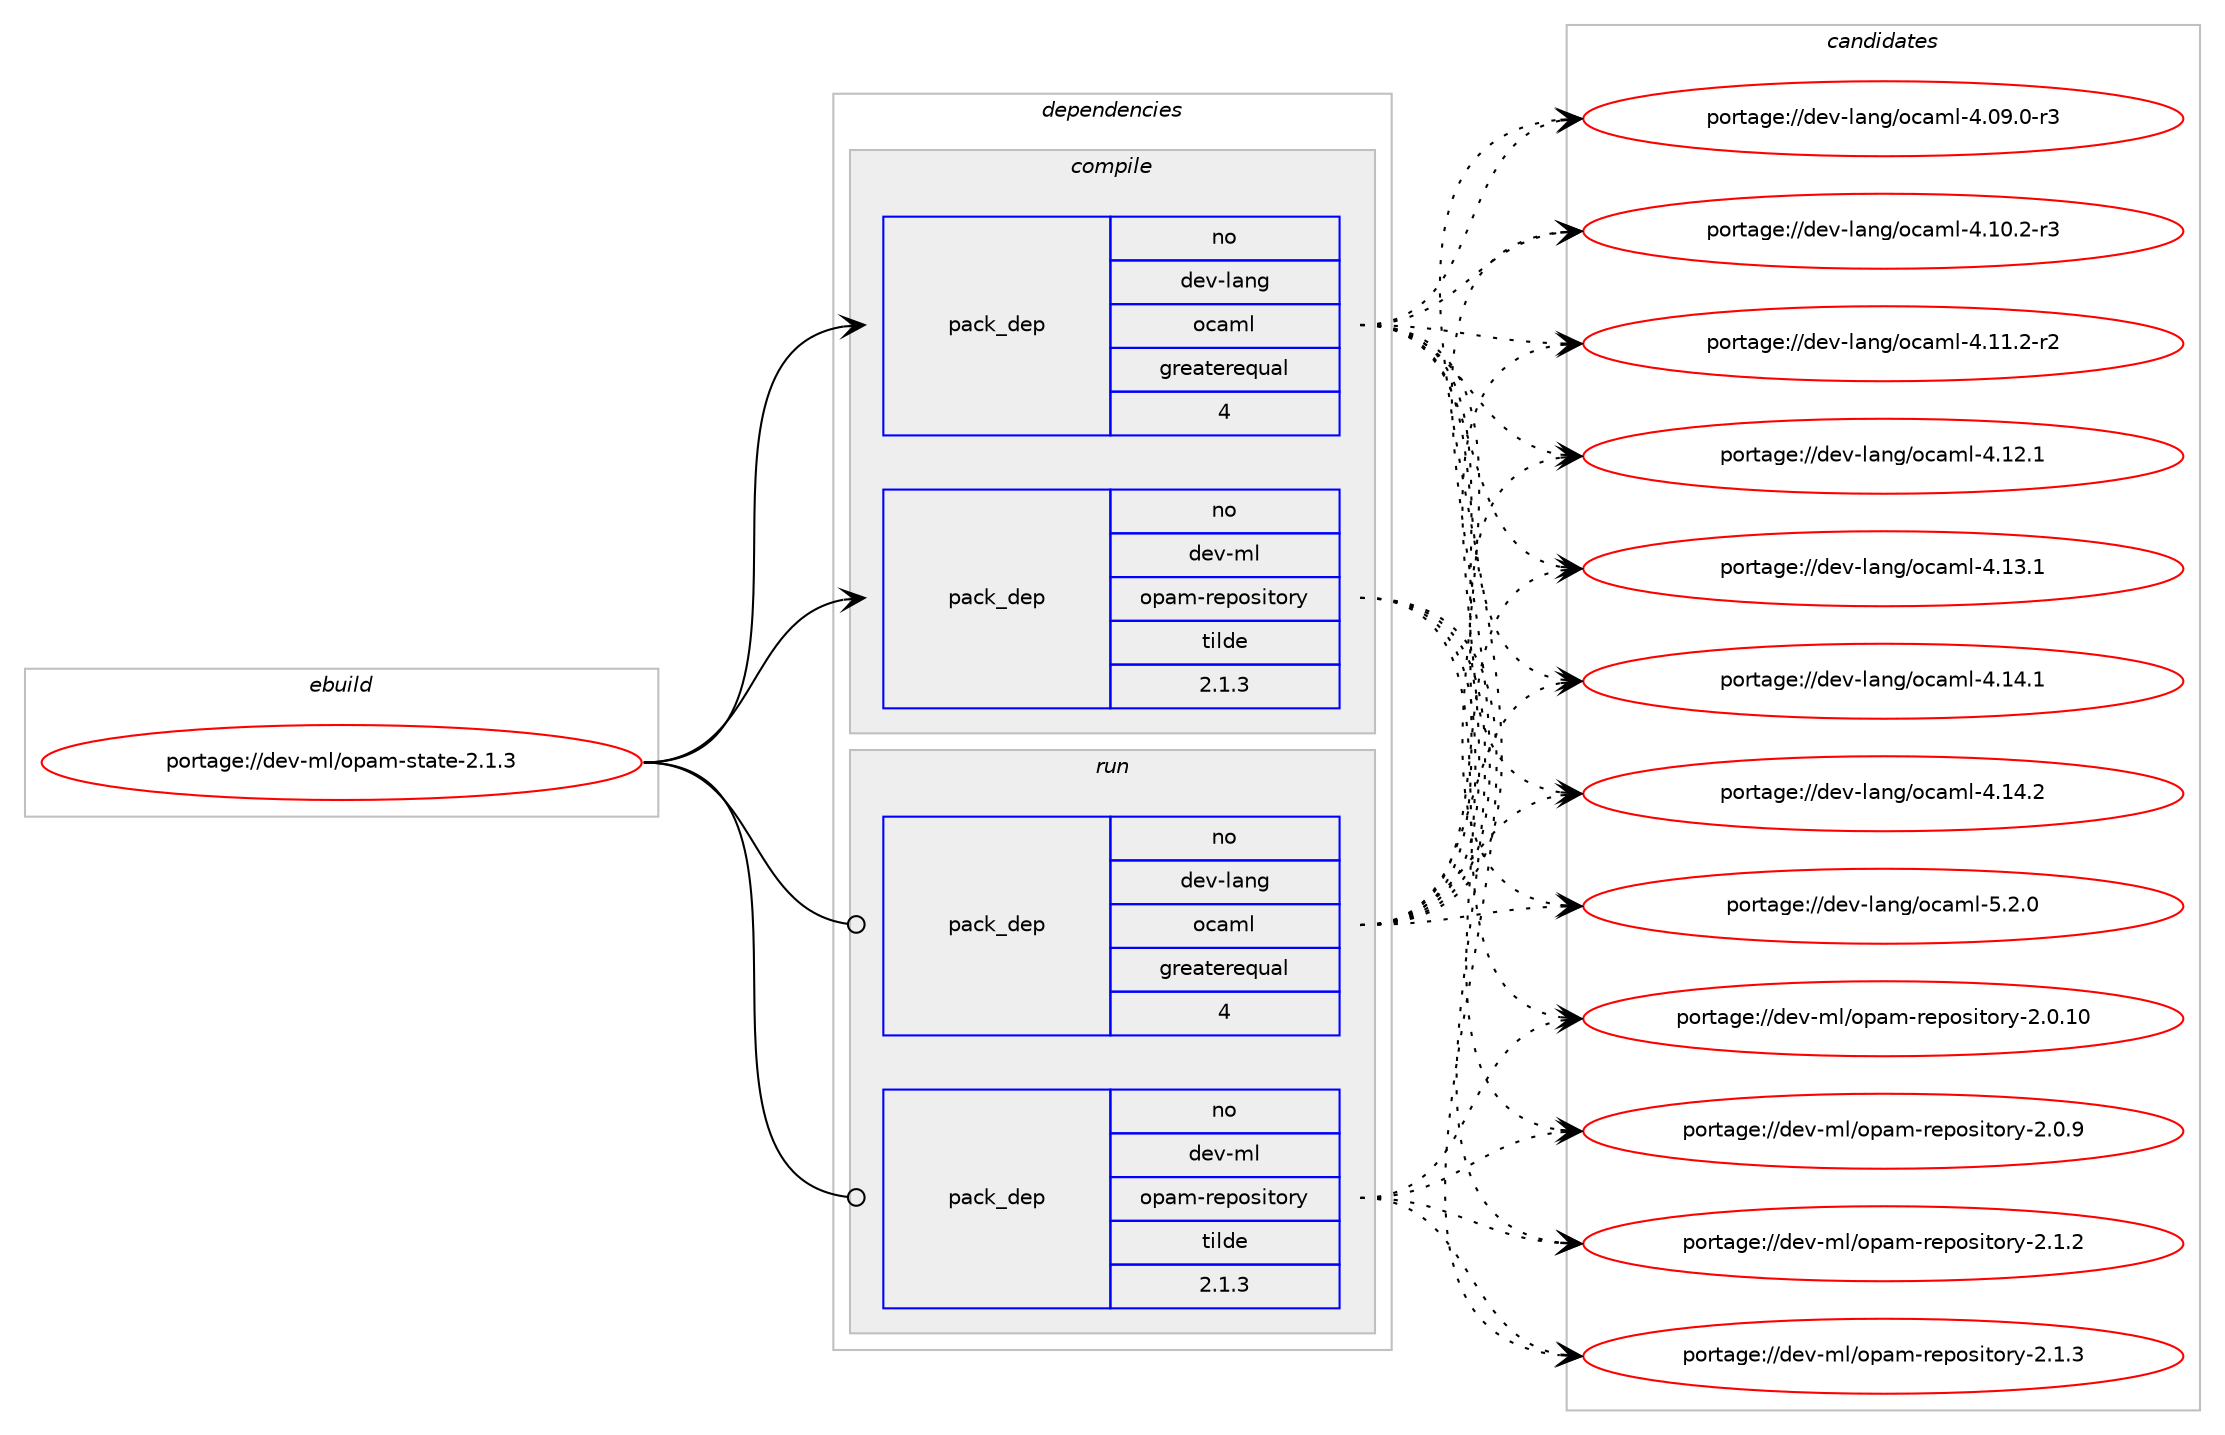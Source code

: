 digraph prolog {

# *************
# Graph options
# *************

newrank=true;
concentrate=true;
compound=true;
graph [rankdir=LR,fontname=Helvetica,fontsize=10,ranksep=1.5];#, ranksep=2.5, nodesep=0.2];
edge  [arrowhead=vee];
node  [fontname=Helvetica,fontsize=10];

# **********
# The ebuild
# **********

subgraph cluster_leftcol {
color=gray;
rank=same;
label=<<i>ebuild</i>>;
id [label="portage://dev-ml/opam-state-2.1.3", color=red, width=4, href="../dev-ml/opam-state-2.1.3.svg"];
}

# ****************
# The dependencies
# ****************

subgraph cluster_midcol {
color=gray;
label=<<i>dependencies</i>>;
subgraph cluster_compile {
fillcolor="#eeeeee";
style=filled;
label=<<i>compile</i>>;
subgraph pack31247 {
dependency61275 [label=<<TABLE BORDER="0" CELLBORDER="1" CELLSPACING="0" CELLPADDING="4" WIDTH="220"><TR><TD ROWSPAN="6" CELLPADDING="30">pack_dep</TD></TR><TR><TD WIDTH="110">no</TD></TR><TR><TD>dev-lang</TD></TR><TR><TD>ocaml</TD></TR><TR><TD>greaterequal</TD></TR><TR><TD>4</TD></TR></TABLE>>, shape=none, color=blue];
}
id:e -> dependency61275:w [weight=20,style="solid",arrowhead="vee"];
# *** BEGIN UNKNOWN DEPENDENCY TYPE (TODO) ***
# id -> package_dependency(portage://dev-ml/opam-state-2.1.3,install,no,dev-ml,dune,none,[,,],any_same_slot,[])
# *** END UNKNOWN DEPENDENCY TYPE (TODO) ***

# *** BEGIN UNKNOWN DEPENDENCY TYPE (TODO) ***
# id -> package_dependency(portage://dev-ml/opam-state-2.1.3,install,no,dev-ml,opam-file-format,none,[,,],any_same_slot,[])
# *** END UNKNOWN DEPENDENCY TYPE (TODO) ***

subgraph pack31248 {
dependency61276 [label=<<TABLE BORDER="0" CELLBORDER="1" CELLSPACING="0" CELLPADDING="4" WIDTH="220"><TR><TD ROWSPAN="6" CELLPADDING="30">pack_dep</TD></TR><TR><TD WIDTH="110">no</TD></TR><TR><TD>dev-ml</TD></TR><TR><TD>opam-repository</TD></TR><TR><TD>tilde</TD></TR><TR><TD>2.1.3</TD></TR></TABLE>>, shape=none, color=blue];
}
id:e -> dependency61276:w [weight=20,style="solid",arrowhead="vee"];
# *** BEGIN UNKNOWN DEPENDENCY TYPE (TODO) ***
# id -> package_dependency(portage://dev-ml/opam-state-2.1.3,install,no,dev-ml,re,none,[,,],any_same_slot,[])
# *** END UNKNOWN DEPENDENCY TYPE (TODO) ***

}
subgraph cluster_compileandrun {
fillcolor="#eeeeee";
style=filled;
label=<<i>compile and run</i>>;
}
subgraph cluster_run {
fillcolor="#eeeeee";
style=filled;
label=<<i>run</i>>;
subgraph pack31249 {
dependency61277 [label=<<TABLE BORDER="0" CELLBORDER="1" CELLSPACING="0" CELLPADDING="4" WIDTH="220"><TR><TD ROWSPAN="6" CELLPADDING="30">pack_dep</TD></TR><TR><TD WIDTH="110">no</TD></TR><TR><TD>dev-lang</TD></TR><TR><TD>ocaml</TD></TR><TR><TD>greaterequal</TD></TR><TR><TD>4</TD></TR></TABLE>>, shape=none, color=blue];
}
id:e -> dependency61277:w [weight=20,style="solid",arrowhead="odot"];
# *** BEGIN UNKNOWN DEPENDENCY TYPE (TODO) ***
# id -> package_dependency(portage://dev-ml/opam-state-2.1.3,run,no,dev-ml,dune,none,[,,],any_same_slot,[])
# *** END UNKNOWN DEPENDENCY TYPE (TODO) ***

# *** BEGIN UNKNOWN DEPENDENCY TYPE (TODO) ***
# id -> package_dependency(portage://dev-ml/opam-state-2.1.3,run,no,dev-ml,opam-file-format,none,[,,],any_same_slot,[])
# *** END UNKNOWN DEPENDENCY TYPE (TODO) ***

subgraph pack31250 {
dependency61278 [label=<<TABLE BORDER="0" CELLBORDER="1" CELLSPACING="0" CELLPADDING="4" WIDTH="220"><TR><TD ROWSPAN="6" CELLPADDING="30">pack_dep</TD></TR><TR><TD WIDTH="110">no</TD></TR><TR><TD>dev-ml</TD></TR><TR><TD>opam-repository</TD></TR><TR><TD>tilde</TD></TR><TR><TD>2.1.3</TD></TR></TABLE>>, shape=none, color=blue];
}
id:e -> dependency61278:w [weight=20,style="solid",arrowhead="odot"];
# *** BEGIN UNKNOWN DEPENDENCY TYPE (TODO) ***
# id -> package_dependency(portage://dev-ml/opam-state-2.1.3,run,no,dev-ml,re,none,[,,],any_same_slot,[])
# *** END UNKNOWN DEPENDENCY TYPE (TODO) ***

}
}

# **************
# The candidates
# **************

subgraph cluster_choices {
rank=same;
color=gray;
label=<<i>candidates</i>>;

subgraph choice31247 {
color=black;
nodesep=1;
choice1001011184510897110103471119997109108455246485746484511451 [label="portage://dev-lang/ocaml-4.09.0-r3", color=red, width=4,href="../dev-lang/ocaml-4.09.0-r3.svg"];
choice1001011184510897110103471119997109108455246494846504511451 [label="portage://dev-lang/ocaml-4.10.2-r3", color=red, width=4,href="../dev-lang/ocaml-4.10.2-r3.svg"];
choice1001011184510897110103471119997109108455246494946504511450 [label="portage://dev-lang/ocaml-4.11.2-r2", color=red, width=4,href="../dev-lang/ocaml-4.11.2-r2.svg"];
choice100101118451089711010347111999710910845524649504649 [label="portage://dev-lang/ocaml-4.12.1", color=red, width=4,href="../dev-lang/ocaml-4.12.1.svg"];
choice100101118451089711010347111999710910845524649514649 [label="portage://dev-lang/ocaml-4.13.1", color=red, width=4,href="../dev-lang/ocaml-4.13.1.svg"];
choice100101118451089711010347111999710910845524649524649 [label="portage://dev-lang/ocaml-4.14.1", color=red, width=4,href="../dev-lang/ocaml-4.14.1.svg"];
choice100101118451089711010347111999710910845524649524650 [label="portage://dev-lang/ocaml-4.14.2", color=red, width=4,href="../dev-lang/ocaml-4.14.2.svg"];
choice1001011184510897110103471119997109108455346504648 [label="portage://dev-lang/ocaml-5.2.0", color=red, width=4,href="../dev-lang/ocaml-5.2.0.svg"];
dependency61275:e -> choice1001011184510897110103471119997109108455246485746484511451:w [style=dotted,weight="100"];
dependency61275:e -> choice1001011184510897110103471119997109108455246494846504511451:w [style=dotted,weight="100"];
dependency61275:e -> choice1001011184510897110103471119997109108455246494946504511450:w [style=dotted,weight="100"];
dependency61275:e -> choice100101118451089711010347111999710910845524649504649:w [style=dotted,weight="100"];
dependency61275:e -> choice100101118451089711010347111999710910845524649514649:w [style=dotted,weight="100"];
dependency61275:e -> choice100101118451089711010347111999710910845524649524649:w [style=dotted,weight="100"];
dependency61275:e -> choice100101118451089711010347111999710910845524649524650:w [style=dotted,weight="100"];
dependency61275:e -> choice1001011184510897110103471119997109108455346504648:w [style=dotted,weight="100"];
}
subgraph choice31248 {
color=black;
nodesep=1;
choice1001011184510910847111112971094511410111211111510511611111412145504648464948 [label="portage://dev-ml/opam-repository-2.0.10", color=red, width=4,href="../dev-ml/opam-repository-2.0.10.svg"];
choice10010111845109108471111129710945114101112111115105116111114121455046484657 [label="portage://dev-ml/opam-repository-2.0.9", color=red, width=4,href="../dev-ml/opam-repository-2.0.9.svg"];
choice10010111845109108471111129710945114101112111115105116111114121455046494650 [label="portage://dev-ml/opam-repository-2.1.2", color=red, width=4,href="../dev-ml/opam-repository-2.1.2.svg"];
choice10010111845109108471111129710945114101112111115105116111114121455046494651 [label="portage://dev-ml/opam-repository-2.1.3", color=red, width=4,href="../dev-ml/opam-repository-2.1.3.svg"];
dependency61276:e -> choice1001011184510910847111112971094511410111211111510511611111412145504648464948:w [style=dotted,weight="100"];
dependency61276:e -> choice10010111845109108471111129710945114101112111115105116111114121455046484657:w [style=dotted,weight="100"];
dependency61276:e -> choice10010111845109108471111129710945114101112111115105116111114121455046494650:w [style=dotted,weight="100"];
dependency61276:e -> choice10010111845109108471111129710945114101112111115105116111114121455046494651:w [style=dotted,weight="100"];
}
subgraph choice31249 {
color=black;
nodesep=1;
choice1001011184510897110103471119997109108455246485746484511451 [label="portage://dev-lang/ocaml-4.09.0-r3", color=red, width=4,href="../dev-lang/ocaml-4.09.0-r3.svg"];
choice1001011184510897110103471119997109108455246494846504511451 [label="portage://dev-lang/ocaml-4.10.2-r3", color=red, width=4,href="../dev-lang/ocaml-4.10.2-r3.svg"];
choice1001011184510897110103471119997109108455246494946504511450 [label="portage://dev-lang/ocaml-4.11.2-r2", color=red, width=4,href="../dev-lang/ocaml-4.11.2-r2.svg"];
choice100101118451089711010347111999710910845524649504649 [label="portage://dev-lang/ocaml-4.12.1", color=red, width=4,href="../dev-lang/ocaml-4.12.1.svg"];
choice100101118451089711010347111999710910845524649514649 [label="portage://dev-lang/ocaml-4.13.1", color=red, width=4,href="../dev-lang/ocaml-4.13.1.svg"];
choice100101118451089711010347111999710910845524649524649 [label="portage://dev-lang/ocaml-4.14.1", color=red, width=4,href="../dev-lang/ocaml-4.14.1.svg"];
choice100101118451089711010347111999710910845524649524650 [label="portage://dev-lang/ocaml-4.14.2", color=red, width=4,href="../dev-lang/ocaml-4.14.2.svg"];
choice1001011184510897110103471119997109108455346504648 [label="portage://dev-lang/ocaml-5.2.0", color=red, width=4,href="../dev-lang/ocaml-5.2.0.svg"];
dependency61277:e -> choice1001011184510897110103471119997109108455246485746484511451:w [style=dotted,weight="100"];
dependency61277:e -> choice1001011184510897110103471119997109108455246494846504511451:w [style=dotted,weight="100"];
dependency61277:e -> choice1001011184510897110103471119997109108455246494946504511450:w [style=dotted,weight="100"];
dependency61277:e -> choice100101118451089711010347111999710910845524649504649:w [style=dotted,weight="100"];
dependency61277:e -> choice100101118451089711010347111999710910845524649514649:w [style=dotted,weight="100"];
dependency61277:e -> choice100101118451089711010347111999710910845524649524649:w [style=dotted,weight="100"];
dependency61277:e -> choice100101118451089711010347111999710910845524649524650:w [style=dotted,weight="100"];
dependency61277:e -> choice1001011184510897110103471119997109108455346504648:w [style=dotted,weight="100"];
}
subgraph choice31250 {
color=black;
nodesep=1;
choice1001011184510910847111112971094511410111211111510511611111412145504648464948 [label="portage://dev-ml/opam-repository-2.0.10", color=red, width=4,href="../dev-ml/opam-repository-2.0.10.svg"];
choice10010111845109108471111129710945114101112111115105116111114121455046484657 [label="portage://dev-ml/opam-repository-2.0.9", color=red, width=4,href="../dev-ml/opam-repository-2.0.9.svg"];
choice10010111845109108471111129710945114101112111115105116111114121455046494650 [label="portage://dev-ml/opam-repository-2.1.2", color=red, width=4,href="../dev-ml/opam-repository-2.1.2.svg"];
choice10010111845109108471111129710945114101112111115105116111114121455046494651 [label="portage://dev-ml/opam-repository-2.1.3", color=red, width=4,href="../dev-ml/opam-repository-2.1.3.svg"];
dependency61278:e -> choice1001011184510910847111112971094511410111211111510511611111412145504648464948:w [style=dotted,weight="100"];
dependency61278:e -> choice10010111845109108471111129710945114101112111115105116111114121455046484657:w [style=dotted,weight="100"];
dependency61278:e -> choice10010111845109108471111129710945114101112111115105116111114121455046494650:w [style=dotted,weight="100"];
dependency61278:e -> choice10010111845109108471111129710945114101112111115105116111114121455046494651:w [style=dotted,weight="100"];
}
}

}
